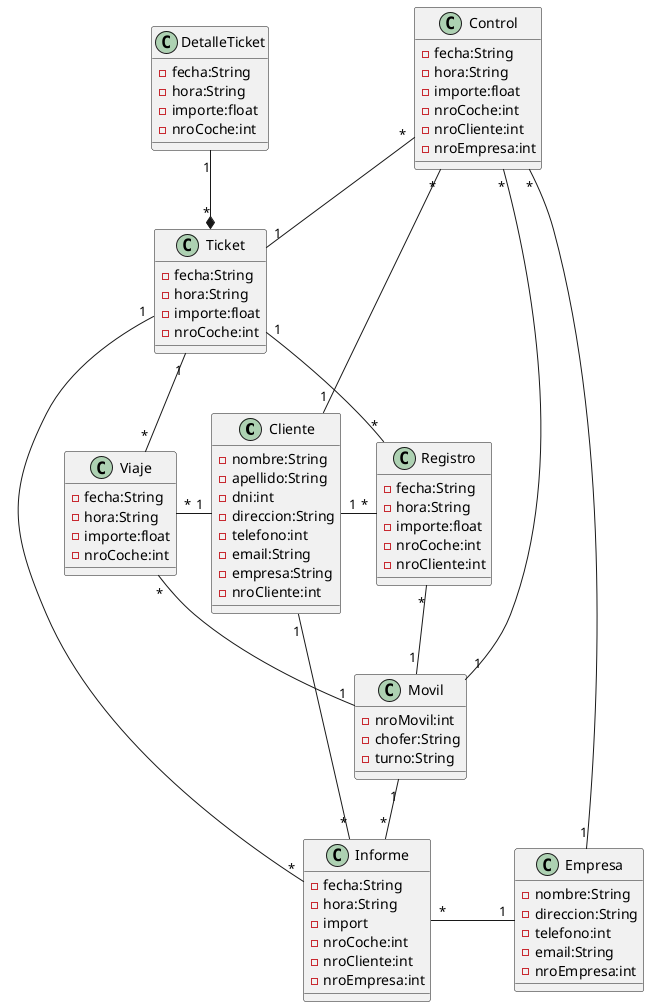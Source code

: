 /'En una empresa de Remis de nuestra ciudad, los móviles trabaja cubriendo las tres turnos del día(mañana, tarde , noche) .
Cuando un cliente solicita un viaje, se envía un auto que luego del recorrido, al cobrarle al cliente, te emite un ticket donde constan entre otros,
los siguientes datos:Fecha,  hora importe, nro. de coche, etc.. Cada móvil es manejado siempre por el mismo chófer, y dicho móvil trabaja en un único turno.
La empresa trabaja con clientes fijos que pertenecen a empresas a las cuales se les presta servicios (NO trabaja con pasajeros comunes).
Par esto, los datos de los clientes están disponibles en un archivo y debe llevarse un registro de cada cliente con los viajes que realiza,
permitiendo el control de quien ha solicitado los servicios para generar losinformes pertinentes.'/


@startuml


class Cliente{
	-nombre:String
	-apellido:String
	-dni:int
	-direccion:String
	-telefono:int
	-email:String
	-empresa:String
	-nroCliente:int
}

class Ticket{
	-fecha:String
	-hora:String
	-importe:float
	-nroCoche:int
}

class DetalleTicket{
    -fecha:String
    -hora:String
    -importe:float
    -nroCoche:int
}

class Movil{
	-nroMovil:int
	-chofer:String
	-turno:String
}

class Empresa{
	-nombre:String
	-direccion:String
	-telefono:int
	-email:String
	-nroEmpresa:int
}

class Viaje{
	-fecha:String
	-hora:String
	-importe:float
	-nroCoche:int
}

class Registro{
	-fecha:String
	-hora:String
	-importe:float
	-nroCoche:int
	-nroCliente:int
}

class Control{
	-fecha:String
	-hora:String
	-importe:float
	-nroCoche:int
	-nroCliente:int
	-nroEmpresa:int
}

class Informe{
	-fecha:String
	-hora:String
	-import
	-nroCoche:int
	-nroCliente:int
	-nroEmpresa:int
}

Cliente "1" -left- "*" Viaje
Cliente "1" -right- "*" Registro
Cliente "1" -down- "*" Control
Cliente "1" -down- "*" Informe

Empresa "1" -right- "*" Control
Empresa "1" -left- "*" Informe

Movil "1" -up- "*" Viaje
Movil "1" -left- "*" Registro
Movil "1" -right- "*" Control
Movil "1" -down- "*" Informe

Ticket "1" -down- "*" Viaje
Ticket "1" -right- "*" Registro
Ticket "1" -up- "*" Control
Ticket "1" -down- "*" Informe

DetalleTicket "1" -down-* "*" Ticket


@enduml